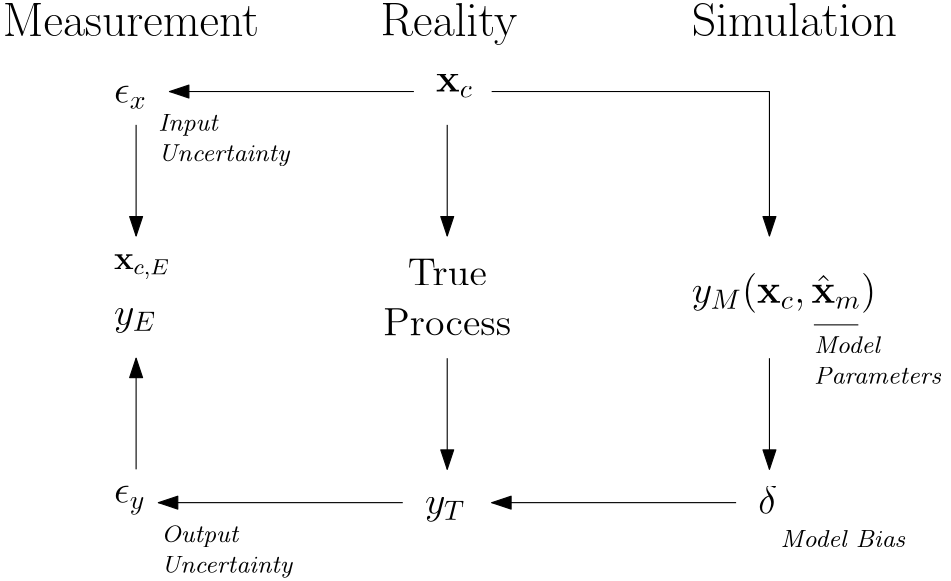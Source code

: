 <?xml version="1.0"?>
<!DOCTYPE ipe SYSTEM "ipe.dtd">
<ipe version="70206" creator="Ipe 7.2.7">
<info created="D:20171012135609" modified="D:20171012140647"/>
<ipestyle name="basic">
<symbol name="arrow/arc(spx)">
<path stroke="sym-stroke" fill="sym-stroke" pen="sym-pen">
0 0 m
-1 0.333 l
-1 -0.333 l
h
</path>
</symbol>
<symbol name="arrow/farc(spx)">
<path stroke="sym-stroke" fill="white" pen="sym-pen">
0 0 m
-1 0.333 l
-1 -0.333 l
h
</path>
</symbol>
<symbol name="arrow/ptarc(spx)">
<path stroke="sym-stroke" fill="sym-stroke" pen="sym-pen">
0 0 m
-1 0.333 l
-0.8 0 l
-1 -0.333 l
h
</path>
</symbol>
<symbol name="arrow/fptarc(spx)">
<path stroke="sym-stroke" fill="white" pen="sym-pen">
0 0 m
-1 0.333 l
-0.8 0 l
-1 -0.333 l
h
</path>
</symbol>
<symbol name="mark/circle(sx)" transformations="translations">
<path fill="sym-stroke">
0.6 0 0 0.6 0 0 e
0.4 0 0 0.4 0 0 e
</path>
</symbol>
<symbol name="mark/disk(sx)" transformations="translations">
<path fill="sym-stroke">
0.6 0 0 0.6 0 0 e
</path>
</symbol>
<symbol name="mark/fdisk(sfx)" transformations="translations">
<group>
<path fill="sym-fill">
0.5 0 0 0.5 0 0 e
</path>
<path fill="sym-stroke" fillrule="eofill">
0.6 0 0 0.6 0 0 e
0.4 0 0 0.4 0 0 e
</path>
</group>
</symbol>
<symbol name="mark/box(sx)" transformations="translations">
<path fill="sym-stroke" fillrule="eofill">
-0.6 -0.6 m
0.6 -0.6 l
0.6 0.6 l
-0.6 0.6 l
h
-0.4 -0.4 m
0.4 -0.4 l
0.4 0.4 l
-0.4 0.4 l
h
</path>
</symbol>
<symbol name="mark/square(sx)" transformations="translations">
<path fill="sym-stroke">
-0.6 -0.6 m
0.6 -0.6 l
0.6 0.6 l
-0.6 0.6 l
h
</path>
</symbol>
<symbol name="mark/fsquare(sfx)" transformations="translations">
<group>
<path fill="sym-fill">
-0.5 -0.5 m
0.5 -0.5 l
0.5 0.5 l
-0.5 0.5 l
h
</path>
<path fill="sym-stroke" fillrule="eofill">
-0.6 -0.6 m
0.6 -0.6 l
0.6 0.6 l
-0.6 0.6 l
h
-0.4 -0.4 m
0.4 -0.4 l
0.4 0.4 l
-0.4 0.4 l
h
</path>
</group>
</symbol>
<symbol name="mark/cross(sx)" transformations="translations">
<group>
<path fill="sym-stroke">
-0.43 -0.57 m
0.57 0.43 l
0.43 0.57 l
-0.57 -0.43 l
h
</path>
<path fill="sym-stroke">
-0.43 0.57 m
0.57 -0.43 l
0.43 -0.57 l
-0.57 0.43 l
h
</path>
</group>
</symbol>
<symbol name="arrow/fnormal(spx)">
<path stroke="sym-stroke" fill="white" pen="sym-pen">
0 0 m
-1 0.333 l
-1 -0.333 l
h
</path>
</symbol>
<symbol name="arrow/pointed(spx)">
<path stroke="sym-stroke" fill="sym-stroke" pen="sym-pen">
0 0 m
-1 0.333 l
-0.8 0 l
-1 -0.333 l
h
</path>
</symbol>
<symbol name="arrow/fpointed(spx)">
<path stroke="sym-stroke" fill="white" pen="sym-pen">
0 0 m
-1 0.333 l
-0.8 0 l
-1 -0.333 l
h
</path>
</symbol>
<symbol name="arrow/linear(spx)">
<path stroke="sym-stroke" pen="sym-pen">
-1 0.333 m
0 0 l
-1 -0.333 l
</path>
</symbol>
<symbol name="arrow/fdouble(spx)">
<path stroke="sym-stroke" fill="white" pen="sym-pen">
0 0 m
-1 0.333 l
-1 -0.333 l
h
-1 0 m
-2 0.333 l
-2 -0.333 l
h
</path>
</symbol>
<symbol name="arrow/double(spx)">
<path stroke="sym-stroke" fill="sym-stroke" pen="sym-pen">
0 0 m
-1 0.333 l
-1 -0.333 l
h
-1 0 m
-2 0.333 l
-2 -0.333 l
h
</path>
</symbol>
<pen name="heavier" value="0.8"/>
<pen name="fat" value="1.2"/>
<pen name="ultrafat" value="2"/>
<symbolsize name="large" value="5"/>
<symbolsize name="small" value="2"/>
<symbolsize name="tiny" value="1.1"/>
<arrowsize name="large" value="10"/>
<arrowsize name="small" value="5"/>
<arrowsize name="tiny" value="3"/>
<color name="red" value="1 0 0"/>
<color name="green" value="0 1 0"/>
<color name="blue" value="0 0 1"/>
<color name="yellow" value="1 1 0"/>
<color name="orange" value="1 0.647 0"/>
<color name="gold" value="1 0.843 0"/>
<color name="purple" value="0.627 0.125 0.941"/>
<color name="gray" value="0.745"/>
<color name="brown" value="0.647 0.165 0.165"/>
<color name="navy" value="0 0 0.502"/>
<color name="pink" value="1 0.753 0.796"/>
<color name="seagreen" value="0.18 0.545 0.341"/>
<color name="turquoise" value="0.251 0.878 0.816"/>
<color name="violet" value="0.933 0.51 0.933"/>
<color name="darkblue" value="0 0 0.545"/>
<color name="darkcyan" value="0 0.545 0.545"/>
<color name="darkgray" value="0.663"/>
<color name="darkgreen" value="0 0.392 0"/>
<color name="darkmagenta" value="0.545 0 0.545"/>
<color name="darkorange" value="1 0.549 0"/>
<color name="darkred" value="0.545 0 0"/>
<color name="lightblue" value="0.678 0.847 0.902"/>
<color name="lightcyan" value="0.878 1 1"/>
<color name="lightgray" value="0.827"/>
<color name="lightgreen" value="0.565 0.933 0.565"/>
<color name="lightyellow" value="1 1 0.878"/>
<dashstyle name="dashed" value="[4] 0"/>
<dashstyle name="dotted" value="[1 3] 0"/>
<dashstyle name="dash dotted" value="[4 2 1 2] 0"/>
<dashstyle name="dash dot dotted" value="[4 2 1 2 1 2] 0"/>
<textsize name="large" value="\large"/>
<textsize name="Large" value="\Large"/>
<textsize name="LARGE" value="\LARGE"/>
<textsize name="huge" value="\huge"/>
<textsize name="Huge" value="\Huge"/>
<textsize name="small" value="\small"/>
<textsize name="footnote" value="\footnotesize"/>
<textsize name="tiny" value="\tiny"/>
<textstyle name="center" begin="\begin{center}" end="\end{center}"/>
<textstyle name="itemize" begin="\begin{itemize}" end="\end{itemize}"/>
<textstyle name="item" begin="\begin{itemize}\item{}" end="\end{itemize}"/>
<gridsize name="4 pts" value="4"/>
<gridsize name="8 pts (~3 mm)" value="8"/>
<gridsize name="16 pts (~6 mm)" value="16"/>
<gridsize name="32 pts (~12 mm)" value="32"/>
<gridsize name="10 pts (~3.5 mm)" value="10"/>
<gridsize name="20 pts (~7 mm)" value="20"/>
<gridsize name="14 pts (~5 mm)" value="14"/>
<gridsize name="28 pts (~10 mm)" value="28"/>
<gridsize name="56 pts (~20 mm)" value="56"/>
<anglesize name="90 deg" value="90"/>
<anglesize name="60 deg" value="60"/>
<anglesize name="45 deg" value="45"/>
<anglesize name="30 deg" value="30"/>
<anglesize name="22.5 deg" value="22.5"/>
<opacity name="10%" value="0.1"/>
<opacity name="30%" value="0.3"/>
<opacity name="50%" value="0.5"/>
<opacity name="75%" value="0.75"/>
<tiling name="falling" angle="-60" step="4" width="1"/>
<tiling name="rising" angle="30" step="4" width="1"/>
</ipestyle>
<page>
<layer name="alpha"/>
<view layers="alpha" active="alpha"/>
<text layer="alpha" matrix="1 0 0 1 -48 28" transformations="translations" pos="340 620" stroke="black" type="label" width="13.328" height="6.378" depth="2.15" valign="baseline" size="Large" style="math">\mathbf{x}_c</text>
<text matrix="1 0 0 1 68 -124" transformations="translations" pos="340 620" stroke="black" type="label" width="6.76" height="9.963" depth="0" valign="baseline" size="Large" style="math">\delta</text>
<text matrix="1 0 0 1 -28 -24" transformations="translations" pos="412 692" stroke="black" type="label" width="74.006" height="11.955" depth="0" valign="baseline" size="LARGE">Simulation</text>
<text matrix="1 0 0 1 -240 -28" transformations="translations" pos="376 696" stroke="black" type="label" width="92.328" height="11.761" depth="0" valign="baseline" size="LARGE">Measurement</text>
<text matrix="1 -0 0 1 -120 24" transformations="translations" pos="392 644" stroke="black" type="label" width="49.193" height="11.954" depth="3.35" valign="baseline" size="LARGE">Reality</text>
<text matrix="1 0 0 1 -52 -124" transformations="translations" pos="340 620" stroke="black" type="label" width="14.553" height="6.176" depth="2.79" valign="baseline" size="Large" style="math">y_T</text>
<text matrix="1 0 -0 1 44 -48" transformations="translations" pos="340 620" stroke="black" type="label" width="66.408" height="10.756" depth="3.59" valign="baseline" size="Large" style="math">y_M(\mathbf{x}_c, \hat{\mathbf{x}}_m)</text>
<text matrix="1 0 0 1 -164 -56" transformations="translations" pos="340 620" stroke="black" type="label" width="15.276" height="6.176" depth="2.79" valign="baseline" size="Large" style="math">y_E</text>
<text matrix="1 0 0 1 -164 -36" transformations="translations" pos="340 620" stroke="black" type="label" width="20.27" height="5.316" depth="3.34" valign="baseline" size="large" style="math">\mathbf{x}_{c,E}</text>
<text matrix="1 0 0 1 -212 -92" transformations="translations" pos="480 680" stroke="black" type="minipage" width="56" height="16.346" depth="11.39" valign="top" size="Large" style="center">True
Process</text>
<text matrix="1 0 0 1 -100 -176" transformations="translations" pos="516 660" stroke="black" type="label" width="44.841" height="6.227" depth="0" valign="baseline" size="small">\it{Model Bias}</text>
<text matrix="1 0 0 1 -164 -120" transformations="translations" pos="340 620" stroke="black" type="label" width="11.412" height="6.176" depth="4.09" valign="baseline" size="Large" style="math">\epsilon_y</text>
<path matrix="1 0 0 1 0 -20" stroke="black" arrow="normal/normal">
296 572 m
296 532 l
</path>
<path matrix="1 0 0 1.3 0 -194.4" stroke="black" arrow="normal/normal">
312 648 m
412 648 l
412 608 l
</path>
<path matrix="1 0 0 1 -4 -20" stroke="black" arrow="normal/normal">
416 572 m
416 532 l
</path>
<path matrix="0.916667 0 0 1 26 -20" stroke="black" arrow="normal/normal">
408 520 m
312 520 l
</path>
<text matrix="1 0 0 1 -48 -48" transformations="translations" pos="476 608" stroke="black" type="minipage" width="48" height="11.086" depth="6.1" valign="top" size="small">\it{Model}
\it{Parameters}</text>
<path matrix="1 0 -0 1 0 -16" stroke="black">
428 580 m
444 580 l
</path>
<path matrix="0.916667 0 0 1 -94 -20" stroke="black" arrow="normal/normal">
408 520 m
312 520 l
</path>
<text matrix="1 0 0 1 -164 24" transformations="translations" pos="340 620" stroke="black" type="label" width="11.864" height="6.179" depth="2.15" valign="baseline" size="Large" style="math">\epsilon_x</text>
<path matrix="0.916667 0 0 1 -90 128" stroke="black" arrow="normal/normal">
408 520 m
312 520 l
</path>
<path matrix="1 0 0 1 -232 64" stroke="black" arrow="normal/normal">
416 572 m
416 532 l
</path>
<path matrix="1 0 0 1 -120 64" stroke="black" arrow="normal/normal">
416 572 m
416 532 l
</path>
<path matrix="1 0 0 1 -232 -20" stroke="black" rarrow="normal/normal">
416 572 m
416 532 l
</path>
<text matrix="1.07065 0 0 1.1263 -316.592 -192.962" transformations="translations" pos="476 608" stroke="black" type="minipage" width="47.735" height="11.899" depth="6.93" valign="top" size="small">\it{Output} \\
\it{Uncertainty}</text>
<text matrix="1 0 0 1 -284 32" transformations="translations" pos="476 608" stroke="black" type="minipage" width="48" height="11.899" depth="6.93" valign="top" size="small">\it{Input}
\it{Uncertainty}</text>
</page>
</ipe>
